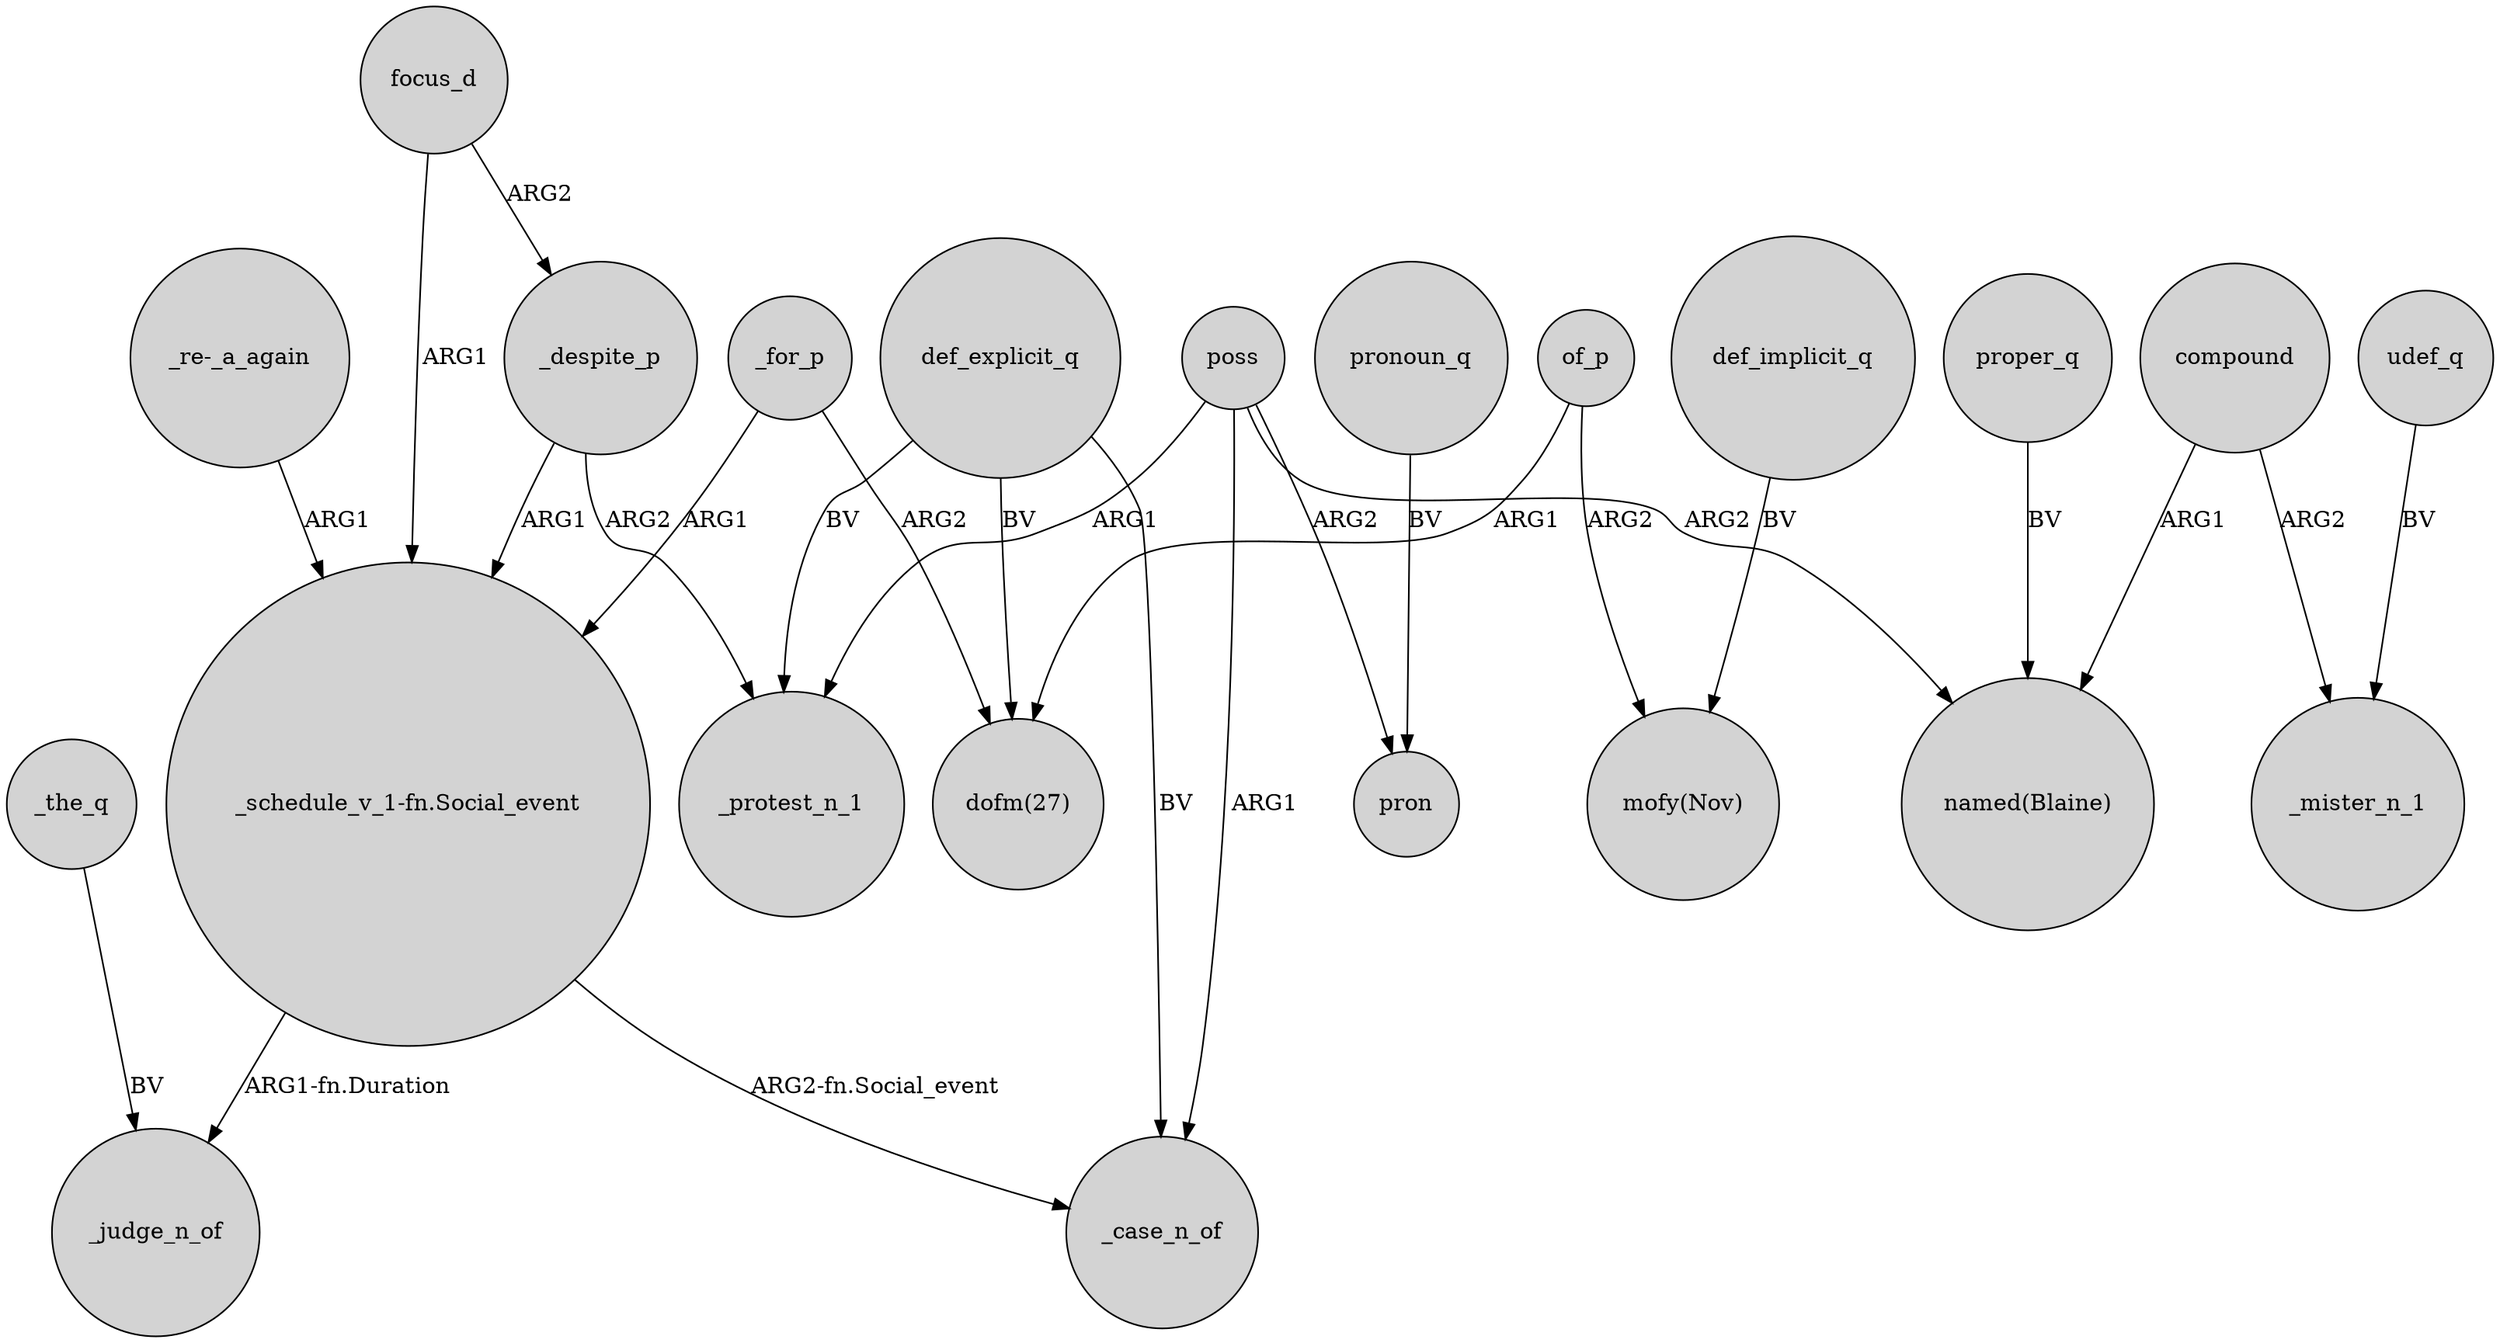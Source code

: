 digraph {
	node [shape=circle style=filled]
	"_schedule_v_1-fn.Social_event" -> _judge_n_of [label="ARG1-fn.Duration"]
	compound -> _mister_n_1 [label=ARG2]
	of_p -> "mofy(Nov)" [label=ARG2]
	def_explicit_q -> _case_n_of [label=BV]
	_for_p -> "_schedule_v_1-fn.Social_event" [label=ARG1]
	poss -> _protest_n_1 [label=ARG1]
	def_explicit_q -> "dofm(27)" [label=BV]
	"_schedule_v_1-fn.Social_event" -> _case_n_of [label="ARG2-fn.Social_event"]
	of_p -> "dofm(27)" [label=ARG1]
	udef_q -> _mister_n_1 [label=BV]
	pronoun_q -> pron [label=BV]
	focus_d -> _despite_p [label=ARG2]
	poss -> pron [label=ARG2]
	focus_d -> "_schedule_v_1-fn.Social_event" [label=ARG1]
	proper_q -> "named(Blaine)" [label=BV]
	_despite_p -> "_schedule_v_1-fn.Social_event" [label=ARG1]
	"_re-_a_again" -> "_schedule_v_1-fn.Social_event" [label=ARG1]
	compound -> "named(Blaine)" [label=ARG1]
	poss -> _case_n_of [label=ARG1]
	_the_q -> _judge_n_of [label=BV]
	_for_p -> "dofm(27)" [label=ARG2]
	def_explicit_q -> _protest_n_1 [label=BV]
	def_implicit_q -> "mofy(Nov)" [label=BV]
	_despite_p -> _protest_n_1 [label=ARG2]
	poss -> "named(Blaine)" [label=ARG2]
}
